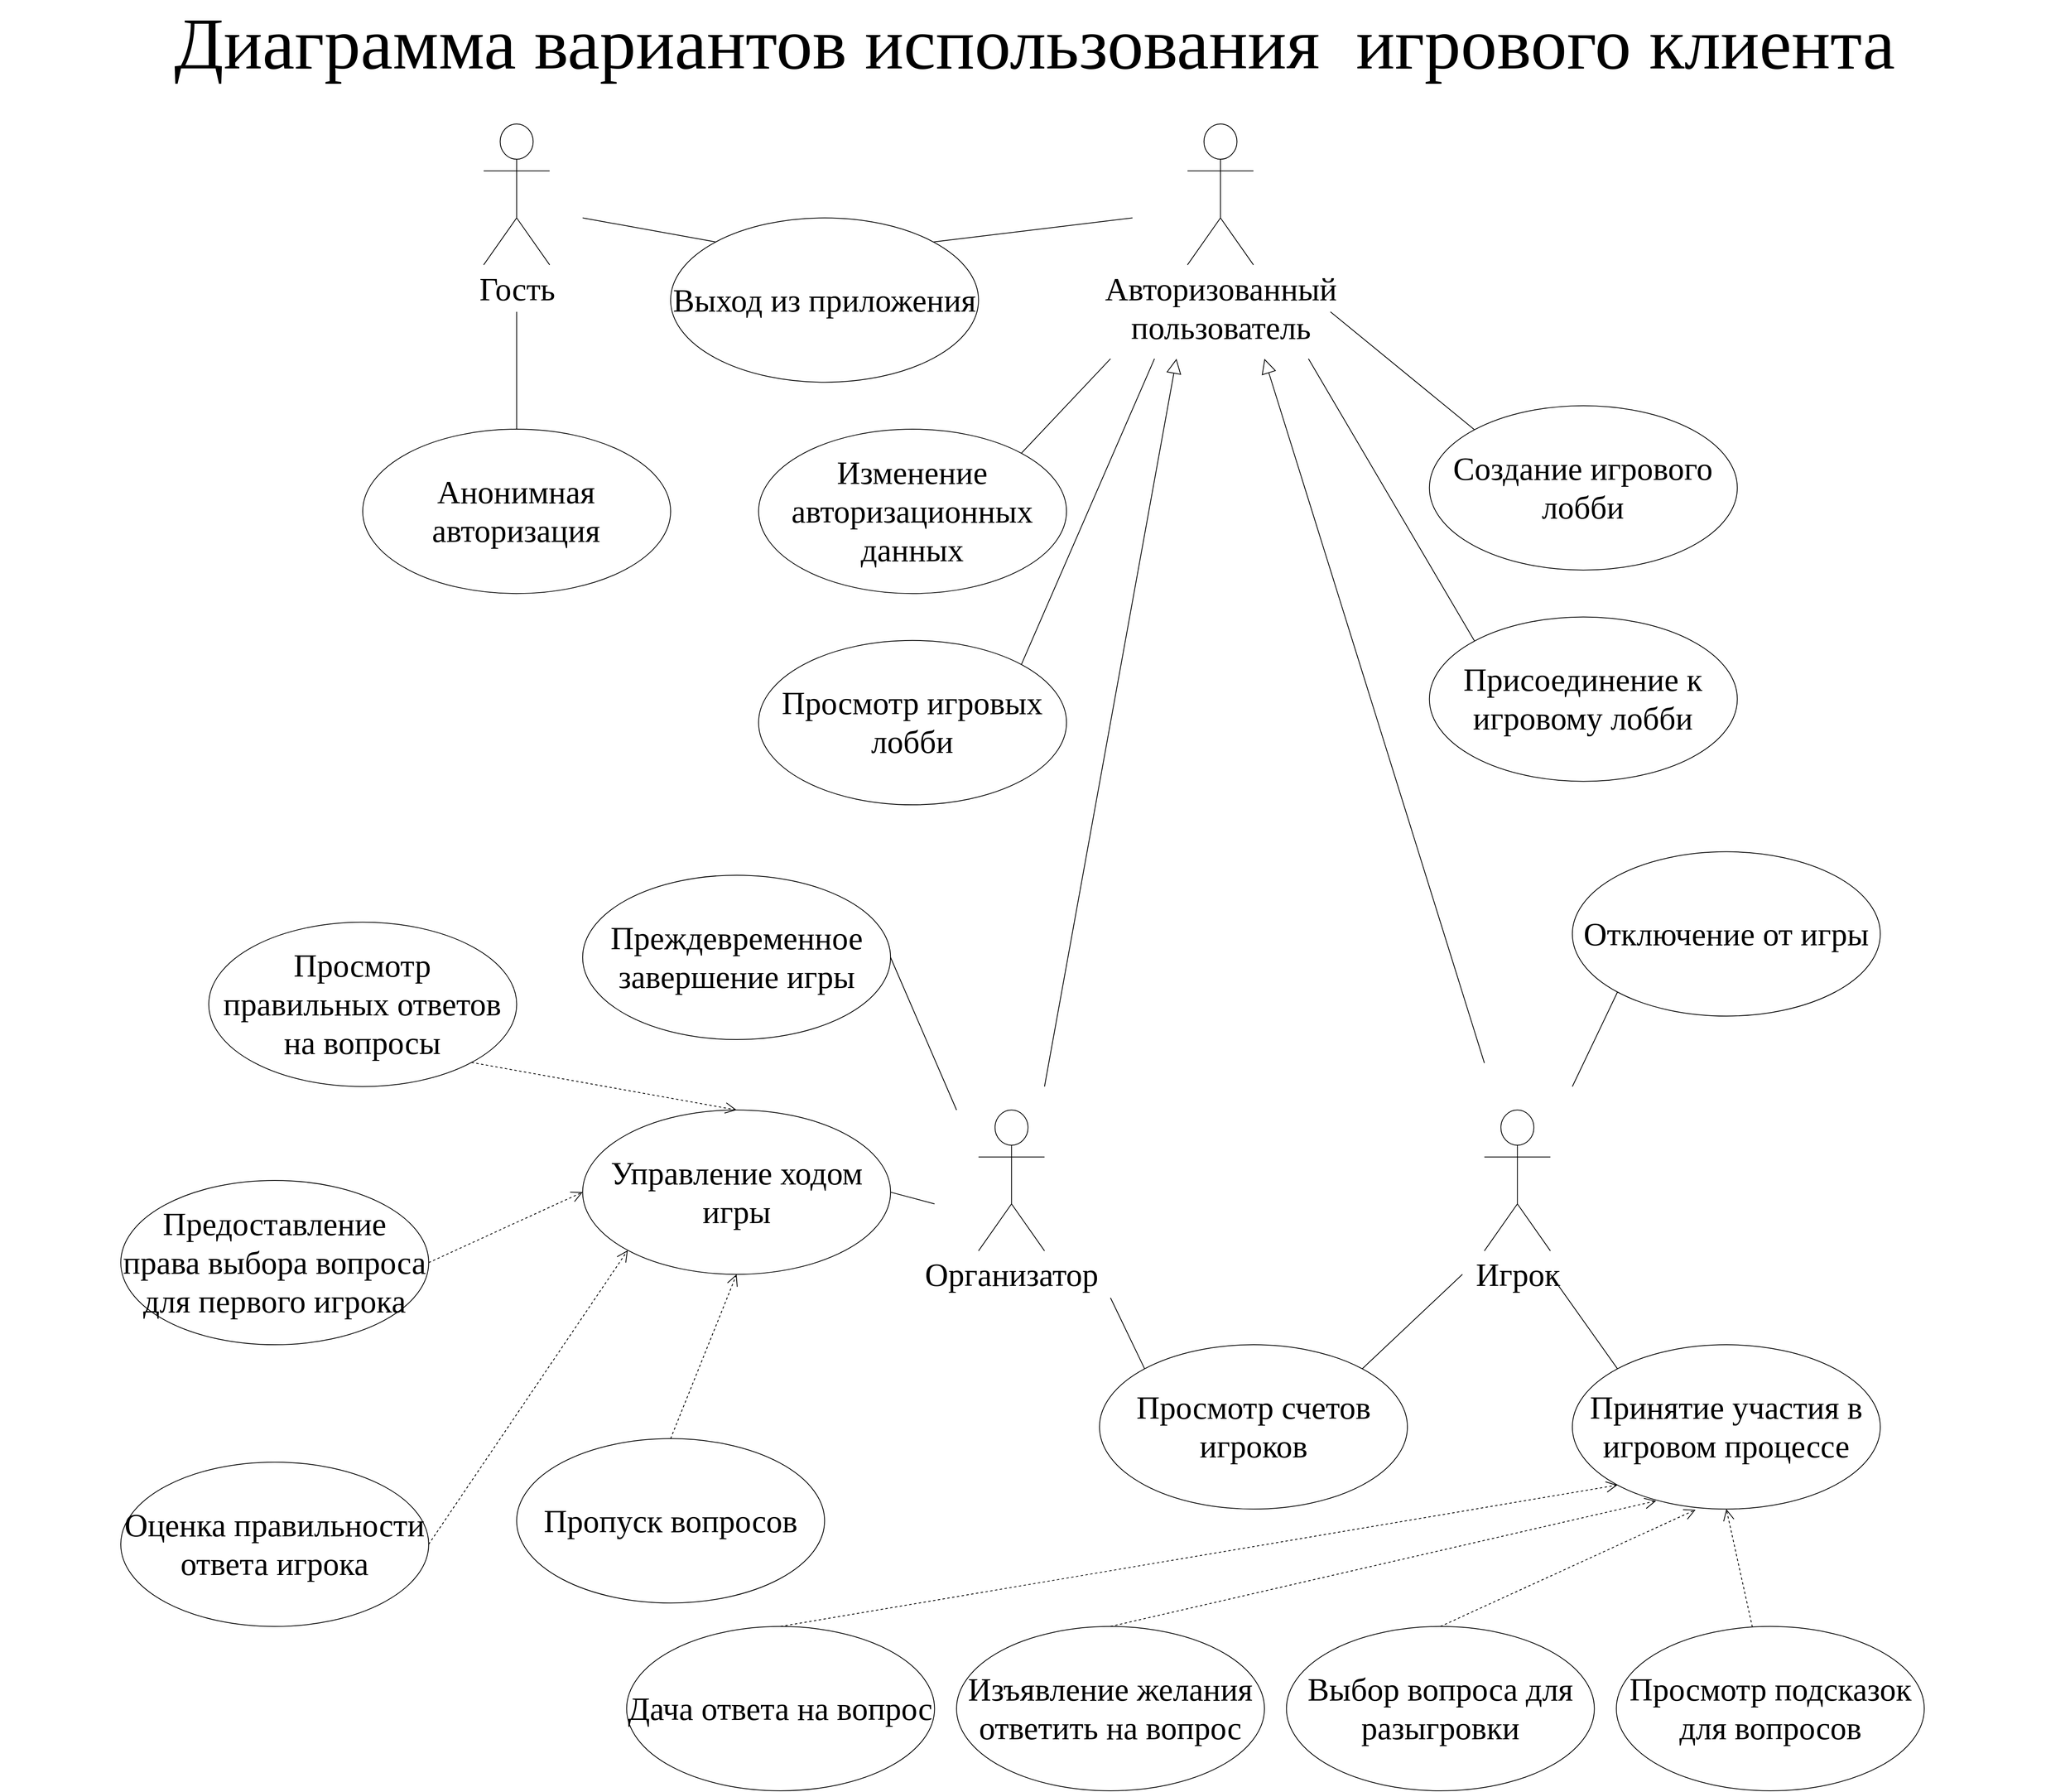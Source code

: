<mxfile version="14.4.3" type="device"><diagram id="gBVzImfNDz74cVHBCHOD" name="Page-1"><mxGraphModel dx="3620" dy="2687" grid="1" gridSize="10" guides="1" tooltips="1" connect="1" arrows="1" fold="1" page="1" pageScale="1" pageWidth="3300" pageHeight="2339" math="0" shadow="0"><root><mxCell id="0"/><mxCell id="1" parent="0"/><mxCell id="9QUMbNn4nN6vszICzgs2-1" value="" style="group;fontFamily=Times New Roman;fontSize=40;" vertex="1" connectable="0" parent="1"><mxGeometry x="640" y="220" width="2240" height="2070" as="geometry"/></mxCell><mxCell id="wkiHpOZ1ZCbrlc2kg0uj-102" value="Гость" style="shape=umlActor;verticalLabelPosition=bottom;verticalAlign=top;html=1;strokeWidth=1;fontFamily=Times New Roman;fontSize=40;" parent="9QUMbNn4nN6vszICzgs2-1" vertex="1"><mxGeometry x="450.732" width="81.951" height="174.93" as="geometry"/></mxCell><mxCell id="wkiHpOZ1ZCbrlc2kg0uj-103" value="Анонимная &lt;br style=&quot;font-size: 40px;&quot;&gt;авторизация" style="ellipse;whiteSpace=wrap;html=1;strokeWidth=1;fontFamily=Times New Roman;fontSize=40;" parent="9QUMbNn4nN6vszICzgs2-1" vertex="1"><mxGeometry x="300.488" y="379.014" width="382.439" height="204.085" as="geometry"/></mxCell><mxCell id="wkiHpOZ1ZCbrlc2kg0uj-108" value="Авторизованный &lt;br style=&quot;font-size: 40px;&quot;&gt;пользователь" style="shape=umlActor;verticalLabelPosition=bottom;verticalAlign=top;html=1;strokeWidth=1;fontFamily=Times New Roman;fontSize=40;" parent="9QUMbNn4nN6vszICzgs2-1" vertex="1"><mxGeometry x="1324.878" width="81.951" height="174.93" as="geometry"/></mxCell><mxCell id="wkiHpOZ1ZCbrlc2kg0uj-110" value="Игрок" style="shape=umlActor;verticalLabelPosition=bottom;verticalAlign=top;html=1;strokeWidth=1;fontFamily=Times New Roman;fontSize=40;" parent="9QUMbNn4nN6vszICzgs2-1" vertex="1"><mxGeometry x="1693.659" y="1224.507" width="81.951" height="174.93" as="geometry"/></mxCell><mxCell id="wkiHpOZ1ZCbrlc2kg0uj-111" value="Организатор" style="shape=umlActor;verticalLabelPosition=bottom;verticalAlign=top;html=1;strokeWidth=1;fontFamily=Times New Roman;fontSize=40;" parent="9QUMbNn4nN6vszICzgs2-1" vertex="1"><mxGeometry x="1065.366" y="1224.507" width="81.951" height="174.93" as="geometry"/></mxCell><mxCell id="wkiHpOZ1ZCbrlc2kg0uj-114" value="Просмотр игровых лобби" style="ellipse;whiteSpace=wrap;html=1;strokeWidth=1;fontFamily=Times New Roman;fontSize=40;" parent="9QUMbNn4nN6vszICzgs2-1" vertex="1"><mxGeometry x="792.195" y="641.408" width="382.439" height="204.085" as="geometry"/></mxCell><mxCell id="wkiHpOZ1ZCbrlc2kg0uj-115" value="Изменение авторизационных данных" style="ellipse;whiteSpace=wrap;html=1;strokeWidth=1;fontFamily=Times New Roman;fontSize=40;" parent="9QUMbNn4nN6vszICzgs2-1" vertex="1"><mxGeometry x="792.195" y="379.014" width="382.439" height="204.085" as="geometry"/></mxCell><mxCell id="wkiHpOZ1ZCbrlc2kg0uj-116" value="Создание игрового лобби" style="ellipse;whiteSpace=wrap;html=1;strokeWidth=1;fontFamily=Times New Roman;fontSize=40;" parent="9QUMbNn4nN6vszICzgs2-1" vertex="1"><mxGeometry x="1625.366" y="349.859" width="382.439" height="204.085" as="geometry"/></mxCell><mxCell id="wkiHpOZ1ZCbrlc2kg0uj-117" value="Присоединение к игровому лобби" style="ellipse;whiteSpace=wrap;html=1;strokeWidth=1;fontFamily=Times New Roman;fontSize=40;" parent="9QUMbNn4nN6vszICzgs2-1" vertex="1"><mxGeometry x="1625.366" y="612.254" width="382.439" height="204.085" as="geometry"/></mxCell><mxCell id="wkiHpOZ1ZCbrlc2kg0uj-120" value="" style="endArrow=none;html=1;exitX=1;exitY=0;exitDx=0;exitDy=0;fontFamily=Times New Roman;fontSize=40;" parent="9QUMbNn4nN6vszICzgs2-1" source="wkiHpOZ1ZCbrlc2kg0uj-115" edge="1"><mxGeometry width="50" height="50" relative="1" as="geometry"><mxPoint x="1147.317" y="437.324" as="sourcePoint"/><mxPoint x="1229.268" y="291.549" as="targetPoint"/></mxGeometry></mxCell><mxCell id="wkiHpOZ1ZCbrlc2kg0uj-122" value="" style="endArrow=none;html=1;exitX=0.5;exitY=0;exitDx=0;exitDy=0;fontFamily=Times New Roman;fontSize=40;" parent="9QUMbNn4nN6vszICzgs2-1" source="wkiHpOZ1ZCbrlc2kg0uj-103" edge="1"><mxGeometry width="50" height="50" relative="1" as="geometry"><mxPoint x="641.951" y="291.549" as="sourcePoint"/><mxPoint x="491.707" y="233.239" as="targetPoint"/></mxGeometry></mxCell><mxCell id="wkiHpOZ1ZCbrlc2kg0uj-123" value="" style="endArrow=none;html=1;exitX=1;exitY=0;exitDx=0;exitDy=0;fontFamily=Times New Roman;fontSize=40;" parent="9QUMbNn4nN6vszICzgs2-1" source="wkiHpOZ1ZCbrlc2kg0uj-114" edge="1"><mxGeometry width="50" height="50" relative="1" as="geometry"><mxPoint x="1256.585" y="728.873" as="sourcePoint"/><mxPoint x="1283.902" y="291.549" as="targetPoint"/></mxGeometry></mxCell><mxCell id="wkiHpOZ1ZCbrlc2kg0uj-124" value="" style="endArrow=none;html=1;entryX=0;entryY=0;entryDx=0;entryDy=0;fontFamily=Times New Roman;fontSize=40;" parent="9QUMbNn4nN6vszICzgs2-1" target="wkiHpOZ1ZCbrlc2kg0uj-116" edge="1"><mxGeometry width="50" height="50" relative="1" as="geometry"><mxPoint x="1502.439" y="233.239" as="sourcePoint"/><mxPoint x="1461.463" y="874.648" as="targetPoint"/></mxGeometry></mxCell><mxCell id="wkiHpOZ1ZCbrlc2kg0uj-125" value="" style="endArrow=none;html=1;entryX=0;entryY=0;entryDx=0;entryDy=0;fontFamily=Times New Roman;fontSize=40;" parent="9QUMbNn4nN6vszICzgs2-1" target="wkiHpOZ1ZCbrlc2kg0uj-117" edge="1"><mxGeometry width="50" height="50" relative="1" as="geometry"><mxPoint x="1475.122" y="291.549" as="sourcePoint"/><mxPoint x="696.585" y="1166.197" as="targetPoint"/></mxGeometry></mxCell><mxCell id="wkiHpOZ1ZCbrlc2kg0uj-126" value="Выход из приложения" style="ellipse;whiteSpace=wrap;html=1;strokeWidth=1;fontFamily=Times New Roman;fontSize=40;" parent="9QUMbNn4nN6vszICzgs2-1" vertex="1"><mxGeometry x="682.927" y="116.62" width="382.439" height="204.085" as="geometry"/></mxCell><mxCell id="wkiHpOZ1ZCbrlc2kg0uj-127" value="" style="endArrow=none;html=1;entryX=0;entryY=0;entryDx=0;entryDy=0;fontFamily=Times New Roman;fontSize=40;" parent="9QUMbNn4nN6vszICzgs2-1" target="wkiHpOZ1ZCbrlc2kg0uj-126" edge="1"><mxGeometry width="50" height="50" relative="1" as="geometry"><mxPoint x="573.659" y="116.62" as="sourcePoint"/><mxPoint x="655.61" y="1137.042" as="targetPoint"/></mxGeometry></mxCell><mxCell id="wkiHpOZ1ZCbrlc2kg0uj-128" value="" style="endArrow=none;html=1;entryX=1;entryY=0;entryDx=0;entryDy=0;fontFamily=Times New Roman;fontSize=40;" parent="9QUMbNn4nN6vszICzgs2-1" target="wkiHpOZ1ZCbrlc2kg0uj-126" edge="1"><mxGeometry width="50" height="50" relative="1" as="geometry"><mxPoint x="1256.585" y="116.62" as="sourcePoint"/><mxPoint x="682.927" y="1166.197" as="targetPoint"/></mxGeometry></mxCell><mxCell id="wkiHpOZ1ZCbrlc2kg0uj-130" value="" style="endArrow=block;endSize=16;endFill=0;html=1;fontFamily=Times New Roman;fontSize=40;" parent="9QUMbNn4nN6vszICzgs2-1" edge="1"><mxGeometry width="160" relative="1" as="geometry"><mxPoint x="1147.317" y="1195.352" as="sourcePoint"/><mxPoint x="1311.22" y="291.549" as="targetPoint"/></mxGeometry></mxCell><mxCell id="wkiHpOZ1ZCbrlc2kg0uj-131" value="" style="endArrow=block;endSize=16;endFill=0;html=1;fontFamily=Times New Roman;fontSize=40;" parent="9QUMbNn4nN6vszICzgs2-1" edge="1"><mxGeometry width="160" relative="1" as="geometry"><mxPoint x="1693.659" y="1166.197" as="sourcePoint"/><mxPoint x="1420.488" y="291.549" as="targetPoint"/></mxGeometry></mxCell><mxCell id="wkiHpOZ1ZCbrlc2kg0uj-132" value="Выбор вопроса для разыгровки" style="ellipse;whiteSpace=wrap;html=1;strokeWidth=1;fontFamily=Times New Roman;fontSize=40;" parent="9QUMbNn4nN6vszICzgs2-1" vertex="1"><mxGeometry x="1447.805" y="1865.915" width="382.439" height="204.085" as="geometry"/></mxCell><mxCell id="wkiHpOZ1ZCbrlc2kg0uj-133" value="Изъявление желания ответить на вопрос" style="ellipse;whiteSpace=wrap;html=1;strokeWidth=1;fontFamily=Times New Roman;fontSize=40;" parent="9QUMbNn4nN6vszICzgs2-1" vertex="1"><mxGeometry x="1038.049" y="1865.915" width="382.439" height="204.085" as="geometry"/></mxCell><mxCell id="wkiHpOZ1ZCbrlc2kg0uj-134" value="Просмотр счетов игроков" style="ellipse;whiteSpace=wrap;html=1;strokeWidth=1;fontFamily=Times New Roman;fontSize=40;" parent="9QUMbNn4nN6vszICzgs2-1" vertex="1"><mxGeometry x="1215.61" y="1516.056" width="382.439" height="204.085" as="geometry"/></mxCell><mxCell id="wkiHpOZ1ZCbrlc2kg0uj-135" value="Дача ответа на вопрос" style="ellipse;whiteSpace=wrap;html=1;strokeWidth=1;fontFamily=Times New Roman;fontSize=40;" parent="9QUMbNn4nN6vszICzgs2-1" vertex="1"><mxGeometry x="628.293" y="1865.915" width="382.439" height="204.085" as="geometry"/></mxCell><mxCell id="wkiHpOZ1ZCbrlc2kg0uj-137" value="Предоставление права выбора вопроса для первого игрока" style="ellipse;whiteSpace=wrap;html=1;strokeWidth=1;fontFamily=Times New Roman;fontSize=40;" parent="9QUMbNn4nN6vszICzgs2-1" vertex="1"><mxGeometry y="1311.972" width="382.439" height="204.085" as="geometry"/></mxCell><mxCell id="wkiHpOZ1ZCbrlc2kg0uj-138" value="Оценка правильности ответа игрока" style="ellipse;whiteSpace=wrap;html=1;strokeWidth=1;fontFamily=Times New Roman;fontSize=40;" parent="9QUMbNn4nN6vszICzgs2-1" vertex="1"><mxGeometry y="1661.831" width="382.439" height="204.085" as="geometry"/></mxCell><mxCell id="wkiHpOZ1ZCbrlc2kg0uj-139" value="Управление ходом игры" style="ellipse;whiteSpace=wrap;html=1;strokeWidth=1;fontFamily=Times New Roman;fontSize=40;" parent="9QUMbNn4nN6vszICzgs2-1" vertex="1"><mxGeometry x="573.659" y="1224.507" width="382.439" height="204.085" as="geometry"/></mxCell><mxCell id="wkiHpOZ1ZCbrlc2kg0uj-140" value="" style="endArrow=none;html=1;exitX=1;exitY=0;exitDx=0;exitDy=0;entryX=0;entryY=0;entryDx=0;entryDy=0;fontFamily=Times New Roman;fontSize=40;" parent="9QUMbNn4nN6vszICzgs2-1" target="wkiHpOZ1ZCbrlc2kg0uj-134" edge="1"><mxGeometry width="50" height="50" relative="1" as="geometry"><mxPoint x="1229.261" y="1457.75" as="sourcePoint"/><mxPoint x="1339.902" y="1340.398" as="targetPoint"/></mxGeometry></mxCell><mxCell id="wkiHpOZ1ZCbrlc2kg0uj-141" value="" style="endArrow=none;html=1;exitX=1;exitY=0;exitDx=0;exitDy=0;fontFamily=Times New Roman;fontSize=40;" parent="9QUMbNn4nN6vszICzgs2-1" source="wkiHpOZ1ZCbrlc2kg0uj-134" edge="1"><mxGeometry width="50" height="50" relative="1" as="geometry"><mxPoint x="1487.408" y="1487.634" as="sourcePoint"/><mxPoint x="1666.341" y="1428.592" as="targetPoint"/></mxGeometry></mxCell><mxCell id="wkiHpOZ1ZCbrlc2kg0uj-142" value="Принятие участия в игровом процессе" style="ellipse;whiteSpace=wrap;html=1;strokeWidth=1;fontFamily=Times New Roman;fontSize=40;" parent="9QUMbNn4nN6vszICzgs2-1" vertex="1"><mxGeometry x="1802.927" y="1516.056" width="382.439" height="204.085" as="geometry"/></mxCell><mxCell id="wkiHpOZ1ZCbrlc2kg0uj-143" value="Отключение от игры" style="ellipse;whiteSpace=wrap;html=1;strokeWidth=1;fontFamily=Times New Roman;fontSize=40;" parent="9QUMbNn4nN6vszICzgs2-1" vertex="1"><mxGeometry x="1802.927" y="903.803" width="382.439" height="204.085" as="geometry"/></mxCell><mxCell id="wkiHpOZ1ZCbrlc2kg0uj-144" value="Преждевременное завершение игры" style="ellipse;whiteSpace=wrap;html=1;strokeWidth=1;fontFamily=Times New Roman;fontSize=40;" parent="9QUMbNn4nN6vszICzgs2-1" vertex="1"><mxGeometry x="573.659" y="932.958" width="382.439" height="204.085" as="geometry"/></mxCell><mxCell id="wkiHpOZ1ZCbrlc2kg0uj-145" value="" style="endArrow=none;html=1;exitX=1;exitY=0.5;exitDx=0;exitDy=0;fontFamily=Times New Roman;fontSize=40;" parent="9QUMbNn4nN6vszICzgs2-1" source="wkiHpOZ1ZCbrlc2kg0uj-139" edge="1"><mxGeometry width="50" height="50" relative="1" as="geometry"><mxPoint x="1145.944" y="700.451" as="sourcePoint"/><mxPoint x="1010.732" y="1341.127" as="targetPoint"/></mxGeometry></mxCell><mxCell id="wkiHpOZ1ZCbrlc2kg0uj-146" value="" style="endArrow=none;html=1;entryX=1;entryY=0.5;entryDx=0;entryDy=0;fontFamily=Times New Roman;fontSize=40;" parent="9QUMbNn4nN6vszICzgs2-1" target="wkiHpOZ1ZCbrlc2kg0uj-144" edge="1"><mxGeometry width="50" height="50" relative="1" as="geometry"><mxPoint x="1038.049" y="1224.507" as="sourcePoint"/><mxPoint x="1338.537" y="349.859" as="targetPoint"/></mxGeometry></mxCell><mxCell id="wkiHpOZ1ZCbrlc2kg0uj-147" value="" style="endArrow=none;html=1;exitX=0;exitY=1;exitDx=0;exitDy=0;fontFamily=Times New Roman;fontSize=40;" parent="9QUMbNn4nN6vszICzgs2-1" source="wkiHpOZ1ZCbrlc2kg0uj-143" edge="1"><mxGeometry width="50" height="50" relative="1" as="geometry"><mxPoint x="1200.578" y="758.761" as="sourcePoint"/><mxPoint x="1802.927" y="1195.352" as="targetPoint"/></mxGeometry></mxCell><mxCell id="wkiHpOZ1ZCbrlc2kg0uj-148" value="" style="endArrow=none;html=1;exitX=0;exitY=0;exitDx=0;exitDy=0;fontFamily=Times New Roman;fontSize=40;" parent="9QUMbNn4nN6vszICzgs2-1" source="wkiHpOZ1ZCbrlc2kg0uj-142" edge="1"><mxGeometry width="50" height="50" relative="1" as="geometry"><mxPoint x="1227.896" y="787.916" as="sourcePoint"/><mxPoint x="1775.61" y="1428.592" as="targetPoint"/></mxGeometry></mxCell><mxCell id="wkiHpOZ1ZCbrlc2kg0uj-150" value="" style="endArrow=open;endSize=12;dashed=1;html=1;exitX=1;exitY=0.5;exitDx=0;exitDy=0;entryX=0;entryY=0.5;entryDx=0;entryDy=0;fontFamily=Times New Roman;fontSize=40;" parent="9QUMbNn4nN6vszICzgs2-1" source="wkiHpOZ1ZCbrlc2kg0uj-137" target="wkiHpOZ1ZCbrlc2kg0uj-139" edge="1"><mxGeometry width="160" relative="1" as="geometry"><mxPoint x="655.61" y="1895.07" as="sourcePoint"/><mxPoint x="1092.683" y="1895.07" as="targetPoint"/></mxGeometry></mxCell><mxCell id="wkiHpOZ1ZCbrlc2kg0uj-153" value="" style="endArrow=open;endSize=12;dashed=1;html=1;exitX=1;exitY=0.5;exitDx=0;exitDy=0;entryX=0;entryY=1;entryDx=0;entryDy=0;fontFamily=Times New Roman;fontSize=40;" parent="9QUMbNn4nN6vszICzgs2-1" source="wkiHpOZ1ZCbrlc2kg0uj-138" target="wkiHpOZ1ZCbrlc2kg0uj-139" edge="1"><mxGeometry width="160" relative="1" as="geometry"><mxPoint x="382.439" y="1195.352" as="sourcePoint"/><mxPoint x="656.983" y="1283.549" as="targetPoint"/></mxGeometry></mxCell><mxCell id="wkiHpOZ1ZCbrlc2kg0uj-154" value="" style="endArrow=open;endSize=12;dashed=1;html=1;exitX=0.5;exitY=0;exitDx=0;exitDy=0;entryX=0.4;entryY=1.004;entryDx=0;entryDy=0;entryPerimeter=0;fontFamily=Times New Roman;fontSize=40;" parent="9QUMbNn4nN6vszICzgs2-1" source="wkiHpOZ1ZCbrlc2kg0uj-132" target="wkiHpOZ1ZCbrlc2kg0uj-142" edge="1"><mxGeometry width="160" relative="1" as="geometry"><mxPoint x="409.756" y="1224.507" as="sourcePoint"/><mxPoint x="684.3" y="1312.704" as="targetPoint"/></mxGeometry></mxCell><mxCell id="wkiHpOZ1ZCbrlc2kg0uj-155" value="" style="endArrow=open;endSize=12;dashed=1;html=1;exitX=0.5;exitY=0;exitDx=0;exitDy=0;entryX=0.272;entryY=0.95;entryDx=0;entryDy=0;entryPerimeter=0;fontFamily=Times New Roman;fontSize=40;" parent="9QUMbNn4nN6vszICzgs2-1" source="wkiHpOZ1ZCbrlc2kg0uj-133" target="wkiHpOZ1ZCbrlc2kg0uj-142" edge="1"><mxGeometry width="160" relative="1" as="geometry"><mxPoint x="437.073" y="1253.662" as="sourcePoint"/><mxPoint x="711.617" y="1341.859" as="targetPoint"/></mxGeometry></mxCell><mxCell id="wkiHpOZ1ZCbrlc2kg0uj-156" value="" style="endArrow=open;endSize=12;dashed=1;html=1;entryX=0;entryY=1;entryDx=0;entryDy=0;exitX=0.5;exitY=0;exitDx=0;exitDy=0;fontFamily=Times New Roman;fontSize=40;" parent="9QUMbNn4nN6vszICzgs2-1" source="wkiHpOZ1ZCbrlc2kg0uj-135" target="wkiHpOZ1ZCbrlc2kg0uj-142" edge="1"><mxGeometry width="160" relative="1" as="geometry"><mxPoint x="1010.732" y="2332.394" as="sourcePoint"/><mxPoint x="738.934" y="1371.014" as="targetPoint"/></mxGeometry></mxCell><mxCell id="tXoZkuplflCfIWmm1BE0-1" value="Пропуск вопросов" style="ellipse;whiteSpace=wrap;html=1;strokeWidth=1;fontFamily=Times New Roman;fontSize=40;" parent="9QUMbNn4nN6vszICzgs2-1" vertex="1"><mxGeometry x="491.707" y="1632.676" width="382.439" height="204.085" as="geometry"/></mxCell><mxCell id="tXoZkuplflCfIWmm1BE0-2" value="" style="endArrow=open;endSize=12;dashed=1;html=1;exitX=0.5;exitY=0;exitDx=0;exitDy=0;entryX=0.5;entryY=1;entryDx=0;entryDy=0;fontFamily=Times New Roman;fontSize=40;" parent="9QUMbNn4nN6vszICzgs2-1" source="tXoZkuplflCfIWmm1BE0-1" target="wkiHpOZ1ZCbrlc2kg0uj-139" edge="1"><mxGeometry width="160" relative="1" as="geometry"><mxPoint x="382.439" y="1486.901" as="sourcePoint"/><mxPoint x="656.983" y="1427.859" as="targetPoint"/></mxGeometry></mxCell><mxCell id="tXoZkuplflCfIWmm1BE0-3" value="Просмотр правильных ответов на вопросы" style="ellipse;whiteSpace=wrap;html=1;strokeWidth=1;fontFamily=Times New Roman;fontSize=40;" parent="9QUMbNn4nN6vszICzgs2-1" vertex="1"><mxGeometry x="109.268" y="991.268" width="382.439" height="204.085" as="geometry"/></mxCell><mxCell id="tXoZkuplflCfIWmm1BE0-4" value="" style="endArrow=open;endSize=12;dashed=1;html=1;exitX=1;exitY=1;exitDx=0;exitDy=0;entryX=0.5;entryY=0;entryDx=0;entryDy=0;fontFamily=Times New Roman;fontSize=40;" parent="9QUMbNn4nN6vszICzgs2-1" source="tXoZkuplflCfIWmm1BE0-3" target="wkiHpOZ1ZCbrlc2kg0uj-139" edge="1"><mxGeometry width="160" relative="1" as="geometry"><mxPoint x="409.756" y="1443.169" as="sourcePoint"/><mxPoint x="600.976" y="1355.704" as="targetPoint"/></mxGeometry></mxCell><mxCell id="tXoZkuplflCfIWmm1BE0-5" value="Просмотр подсказок для вопросов" style="ellipse;whiteSpace=wrap;html=1;strokeWidth=1;fontFamily=Times New Roman;fontSize=40;" parent="9QUMbNn4nN6vszICzgs2-1" vertex="1"><mxGeometry x="1857.561" y="1865.915" width="382.439" height="204.085" as="geometry"/></mxCell><mxCell id="tXoZkuplflCfIWmm1BE0-7" value="" style="endArrow=open;endSize=12;dashed=1;html=1;entryX=0.5;entryY=1;entryDx=0;entryDy=0;fontFamily=Times New Roman;fontSize=40;" parent="9QUMbNn4nN6vszICzgs2-1" source="tXoZkuplflCfIWmm1BE0-5" target="wkiHpOZ1ZCbrlc2kg0uj-142" edge="1"><mxGeometry width="160" relative="1" as="geometry"><mxPoint x="1666.341" y="1895.07" as="sourcePoint"/><mxPoint x="2070.798" y="1755.214" as="targetPoint"/></mxGeometry></mxCell><mxCell id="9QUMbNn4nN6vszICzgs2-3" value="Диаграмма вариантов использования&amp;nbsp; игрового клиента" style="text;html=1;strokeColor=none;fillColor=none;align=center;verticalAlign=middle;whiteSpace=wrap;rounded=0;fontFamily=Times New Roman;fontSize=90;" vertex="1" parent="1"><mxGeometry x="490" y="110" width="2570" height="20" as="geometry"/></mxCell></root></mxGraphModel></diagram></mxfile>